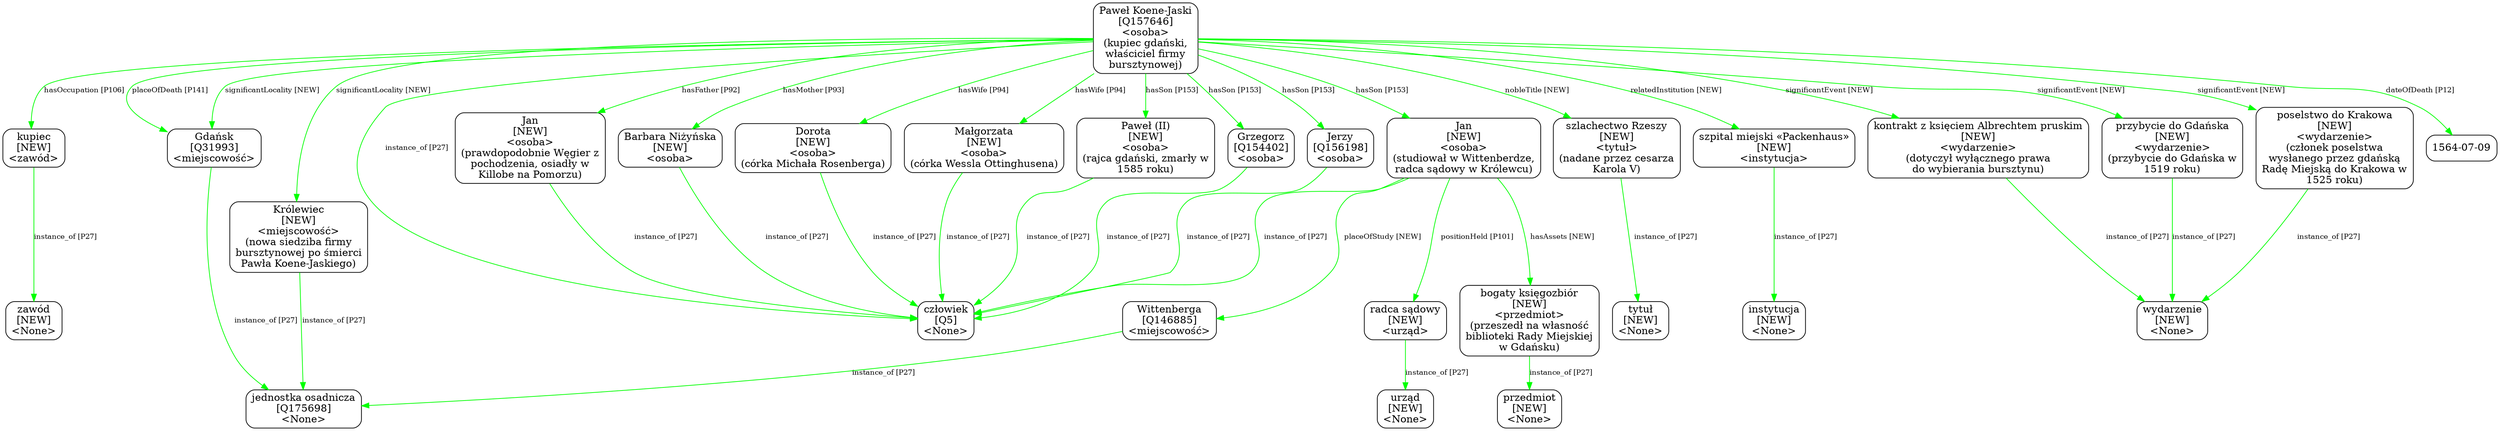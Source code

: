 digraph {
	node [shape=box,
		style=rounded
	];
	edge [fontsize=10];
	"Paweł Koene-Jaski
[Q157646]
<osoba>
(kupiec gdański,
właściciel firmy
bursztynowej)"	[color=black,
		label="Paweł Koene-Jaski
[Q157646]
<osoba>
(kupiec gdański,
właściciel firmy
bursztynowej)"];
	"kupiec
[NEW]
<zawód>"	[color=black,
		label="kupiec
[NEW]
<zawód>"];
	"Paweł Koene-Jaski
[Q157646]
<osoba>
(kupiec gdański,
właściciel firmy
bursztynowej)" -> "kupiec
[NEW]
<zawód>"	[color=green,
		label="hasOccupation [P106]"];
	"Gdańsk
[Q31993]
<miejscowość>"	[color=black,
		label="Gdańsk
[Q31993]
<miejscowość>"];
	"Paweł Koene-Jaski
[Q157646]
<osoba>
(kupiec gdański,
właściciel firmy
bursztynowej)" -> "Gdańsk
[Q31993]
<miejscowość>"	[color=green,
		label="placeOfDeath [P141]"];
	"Paweł Koene-Jaski
[Q157646]
<osoba>
(kupiec gdański,
właściciel firmy
bursztynowej)" -> "Gdańsk
[Q31993]
<miejscowość>"	[color=green,
		label="significantLocality [NEW]"];
	"Jan
[NEW]
<osoba>
(prawdopodobnie Węgier z
pochodzenia, osiadły w
Killobe na Pomorzu)"	[color=black,
		label="Jan
[NEW]
<osoba>
(prawdopodobnie Węgier z
pochodzenia, osiadły w
Killobe na Pomorzu)"];
	"Paweł Koene-Jaski
[Q157646]
<osoba>
(kupiec gdański,
właściciel firmy
bursztynowej)" -> "Jan
[NEW]
<osoba>
(prawdopodobnie Węgier z
pochodzenia, osiadły w
Killobe na Pomorzu)"	[color=green,
		label="hasFather [P92]"];
	"Barbara Niżyńska
[NEW]
<osoba>"	[color=black,
		label="Barbara Niżyńska
[NEW]
<osoba>"];
	"Paweł Koene-Jaski
[Q157646]
<osoba>
(kupiec gdański,
właściciel firmy
bursztynowej)" -> "Barbara Niżyńska
[NEW]
<osoba>"	[color=green,
		label="hasMother [P93]"];
	"Dorota
[NEW]
<osoba>
(córka Michała Rosenberga)"	[color=black,
		label="Dorota
[NEW]
<osoba>
(córka Michała Rosenberga)"];
	"Paweł Koene-Jaski
[Q157646]
<osoba>
(kupiec gdański,
właściciel firmy
bursztynowej)" -> "Dorota
[NEW]
<osoba>
(córka Michała Rosenberga)"	[color=green,
		label="hasWife [P94]"];
	"Małgorzata
[NEW]
<osoba>
(córka Wessla Ottinghusena)"	[color=black,
		label="Małgorzata
[NEW]
<osoba>
(córka Wessla Ottinghusena)"];
	"Paweł Koene-Jaski
[Q157646]
<osoba>
(kupiec gdański,
właściciel firmy
bursztynowej)" -> "Małgorzata
[NEW]
<osoba>
(córka Wessla Ottinghusena)"	[color=green,
		label="hasWife [P94]"];
	"Paweł (II)
[NEW]
<osoba>
(rajca gdański, zmarły w
1585 roku)"	[color=black,
		label="Paweł (II)
[NEW]
<osoba>
(rajca gdański, zmarły w
1585 roku)"];
	"Paweł Koene-Jaski
[Q157646]
<osoba>
(kupiec gdański,
właściciel firmy
bursztynowej)" -> "Paweł (II)
[NEW]
<osoba>
(rajca gdański, zmarły w
1585 roku)"	[color=green,
		label="hasSon [P153]"];
	"Grzegorz
[Q154402]
<osoba>"	[color=black,
		label="Grzegorz
[Q154402]
<osoba>"];
	"Paweł Koene-Jaski
[Q157646]
<osoba>
(kupiec gdański,
właściciel firmy
bursztynowej)" -> "Grzegorz
[Q154402]
<osoba>"	[color=green,
		label="hasSon [P153]"];
	"Jerzy
[Q156198]
<osoba>"	[color=black,
		label="Jerzy
[Q156198]
<osoba>"];
	"Paweł Koene-Jaski
[Q157646]
<osoba>
(kupiec gdański,
właściciel firmy
bursztynowej)" -> "Jerzy
[Q156198]
<osoba>"	[color=green,
		label="hasSon [P153]"];
	"Jan
[NEW]
<osoba>
(studiował w Wittenberdze,
radca sądowy w Królewcu)"	[color=black,
		label="Jan
[NEW]
<osoba>
(studiował w Wittenberdze,
radca sądowy w Królewcu)"];
	"Paweł Koene-Jaski
[Q157646]
<osoba>
(kupiec gdański,
właściciel firmy
bursztynowej)" -> "Jan
[NEW]
<osoba>
(studiował w Wittenberdze,
radca sądowy w Królewcu)"	[color=green,
		label="hasSon [P153]"];
	"szlachectwo Rzeszy
[NEW]
<tytuł>
(nadane przez cesarza
Karola V)"	[color=black,
		label="szlachectwo Rzeszy
[NEW]
<tytuł>
(nadane przez cesarza
Karola V)"];
	"Paweł Koene-Jaski
[Q157646]
<osoba>
(kupiec gdański,
właściciel firmy
bursztynowej)" -> "szlachectwo Rzeszy
[NEW]
<tytuł>
(nadane przez cesarza
Karola V)"	[color=green,
		label="nobleTitle [NEW]"];
	"szpital miejski «Packenhaus»
[NEW]
<instytucja>"	[color=black,
		label="szpital miejski «Packenhaus»
[NEW]
<instytucja>"];
	"Paweł Koene-Jaski
[Q157646]
<osoba>
(kupiec gdański,
właściciel firmy
bursztynowej)" -> "szpital miejski «Packenhaus»
[NEW]
<instytucja>"	[color=green,
		label="relatedInstitution [NEW]"];
	"kontrakt z księciem Albrechtem pruskim
[NEW]
<wydarzenie>
(dotyczył wyłącznego prawa
do wybierania bursztynu)"	[color=black,
		label="kontrakt z księciem Albrechtem pruskim
[NEW]
<wydarzenie>
(dotyczył wyłącznego prawa
do wybierania bursztynu)"];
	"Paweł Koene-Jaski
[Q157646]
<osoba>
(kupiec gdański,
właściciel firmy
bursztynowej)" -> "kontrakt z księciem Albrechtem pruskim
[NEW]
<wydarzenie>
(dotyczył wyłącznego prawa
do wybierania bursztynu)"	[color=green,
		label="significantEvent [NEW]"];
	"przybycie do Gdańska
[NEW]
<wydarzenie>
(przybycie do Gdańska w
1519 roku)"	[color=black,
		label="przybycie do Gdańska
[NEW]
<wydarzenie>
(przybycie do Gdańska w
1519 roku)"];
	"Paweł Koene-Jaski
[Q157646]
<osoba>
(kupiec gdański,
właściciel firmy
bursztynowej)" -> "przybycie do Gdańska
[NEW]
<wydarzenie>
(przybycie do Gdańska w
1519 roku)"	[color=green,
		label="significantEvent [NEW]"];
	"poselstwo do Krakowa
[NEW]
<wydarzenie>
(członek poselstwa
wysłanego przez gdańską
Radę Miejską do Krakowa w
1525 roku)"	[color=black,
		label="poselstwo do Krakowa
[NEW]
<wydarzenie>
(członek poselstwa
wysłanego przez gdańską
Radę Miejską do Krakowa w
1525 roku)"];
	"Paweł Koene-Jaski
[Q157646]
<osoba>
(kupiec gdański,
właściciel firmy
bursztynowej)" -> "poselstwo do Krakowa
[NEW]
<wydarzenie>
(członek poselstwa
wysłanego przez gdańską
Radę Miejską do Krakowa w
1525 roku)"	[color=green,
		label="significantEvent [NEW]"];
	"Królewiec
[NEW]
<miejscowość>
(nowa siedziba firmy
bursztynowej po śmierci
Pawła Koene-Jaskiego)"	[color=black,
		label="Królewiec
[NEW]
<miejscowość>
(nowa siedziba firmy
bursztynowej po śmierci
Pawła Koene-Jaskiego)"];
	"Paweł Koene-Jaski
[Q157646]
<osoba>
(kupiec gdański,
właściciel firmy
bursztynowej)" -> "Królewiec
[NEW]
<miejscowość>
(nowa siedziba firmy
bursztynowej po śmierci
Pawła Koene-Jaskiego)"	[color=green,
		label="significantLocality [NEW]"];
	"Paweł Koene-Jaski
[Q157646]
<osoba>
(kupiec gdański,
właściciel firmy
bursztynowej)" -> "człowiek
[Q5]
<None>"	[color=green,
		label="instance_of [P27]"];
	"Paweł Koene-Jaski
[Q157646]
<osoba>
(kupiec gdański,
właściciel firmy
bursztynowej)" -> "1564-07-09"	[color=green,
		label="dateOfDeath [P12]",
		minlen=1];
	"kupiec
[NEW]
<zawód>" -> "zawód
[NEW]
<None>"	[color=green,
		label="instance_of [P27]",
		minlen=1];
	"Gdańsk
[Q31993]
<miejscowość>" -> "jednostka osadnicza
[Q175698]
<None>"	[color=green,
		label="instance_of [P27]"];
	"Jan
[NEW]
<osoba>
(prawdopodobnie Węgier z
pochodzenia, osiadły w
Killobe na Pomorzu)" -> "człowiek
[Q5]
<None>"	[color=green,
		label="instance_of [P27]"];
	"Barbara Niżyńska
[NEW]
<osoba>" -> "człowiek
[Q5]
<None>"	[color=green,
		label="instance_of [P27]"];
	"Dorota
[NEW]
<osoba>
(córka Michała Rosenberga)" -> "człowiek
[Q5]
<None>"	[color=green,
		label="instance_of [P27]"];
	"Małgorzata
[NEW]
<osoba>
(córka Wessla Ottinghusena)" -> "człowiek
[Q5]
<None>"	[color=green,
		label="instance_of [P27]"];
	"Paweł (II)
[NEW]
<osoba>
(rajca gdański, zmarły w
1585 roku)" -> "człowiek
[Q5]
<None>"	[color=green,
		label="instance_of [P27]"];
	"Grzegorz
[Q154402]
<osoba>" -> "człowiek
[Q5]
<None>"	[color=green,
		label="instance_of [P27]"];
	"Jerzy
[Q156198]
<osoba>" -> "człowiek
[Q5]
<None>"	[color=green,
		label="instance_of [P27]"];
	"Wittenberga
[Q146885]
<miejscowość>"	[color=black,
		label="Wittenberga
[Q146885]
<miejscowość>"];
	"Jan
[NEW]
<osoba>
(studiował w Wittenberdze,
radca sądowy w Królewcu)" -> "Wittenberga
[Q146885]
<miejscowość>"	[color=green,
		label="placeOfStudy [NEW]"];
	"radca sądowy
[NEW]
<urząd>"	[color=black,
		label="radca sądowy
[NEW]
<urząd>"];
	"Jan
[NEW]
<osoba>
(studiował w Wittenberdze,
radca sądowy w Królewcu)" -> "radca sądowy
[NEW]
<urząd>"	[color=green,
		label="positionHeld [P101]"];
	"bogaty księgozbiór
[NEW]
<przedmiot>
(przeszedł na własność
biblioteki Rady Miejskiej
w Gdańsku)"	[color=black,
		label="bogaty księgozbiór
[NEW]
<przedmiot>
(przeszedł na własność
biblioteki Rady Miejskiej
w Gdańsku)"];
	"Jan
[NEW]
<osoba>
(studiował w Wittenberdze,
radca sądowy w Królewcu)" -> "bogaty księgozbiór
[NEW]
<przedmiot>
(przeszedł na własność
biblioteki Rady Miejskiej
w Gdańsku)"	[color=green,
		label="hasAssets [NEW]"];
	"Jan
[NEW]
<osoba>
(studiował w Wittenberdze,
radca sądowy w Królewcu)" -> "człowiek
[Q5]
<None>"	[color=green,
		label="instance_of [P27]"];
	"Wittenberga
[Q146885]
<miejscowość>" -> "jednostka osadnicza
[Q175698]
<None>"	[color=green,
		label="instance_of [P27]"];
	"radca sądowy
[NEW]
<urząd>" -> "urząd
[NEW]
<None>"	[color=green,
		label="instance_of [P27]",
		minlen=1];
	"bogaty księgozbiór
[NEW]
<przedmiot>
(przeszedł na własność
biblioteki Rady Miejskiej
w Gdańsku)" -> "przedmiot
[NEW]
<None>"	[color=green,
		label="instance_of [P27]",
		minlen=1];
	"szlachectwo Rzeszy
[NEW]
<tytuł>
(nadane przez cesarza
Karola V)" -> "tytuł
[NEW]
<None>"	[color=green,
		label="instance_of [P27]",
		minlen=1];
	"szpital miejski «Packenhaus»
[NEW]
<instytucja>" -> "instytucja
[NEW]
<None>"	[color=green,
		label="instance_of [P27]",
		minlen=1];
	"kontrakt z księciem Albrechtem pruskim
[NEW]
<wydarzenie>
(dotyczył wyłącznego prawa
do wybierania bursztynu)" -> "wydarzenie
[NEW]
<None>"	[color=green,
		label="instance_of [P27]"];
	"przybycie do Gdańska
[NEW]
<wydarzenie>
(przybycie do Gdańska w
1519 roku)" -> "wydarzenie
[NEW]
<None>"	[color=green,
		label="instance_of [P27]"];
	"poselstwo do Krakowa
[NEW]
<wydarzenie>
(członek poselstwa
wysłanego przez gdańską
Radę Miejską do Krakowa w
1525 roku)" -> "wydarzenie
[NEW]
<None>"	[color=green,
		label="instance_of [P27]"];
	"Królewiec
[NEW]
<miejscowość>
(nowa siedziba firmy
bursztynowej po śmierci
Pawła Koene-Jaskiego)" -> "jednostka osadnicza
[Q175698]
<None>"	[color=green,
		label="instance_of [P27]"];
}
